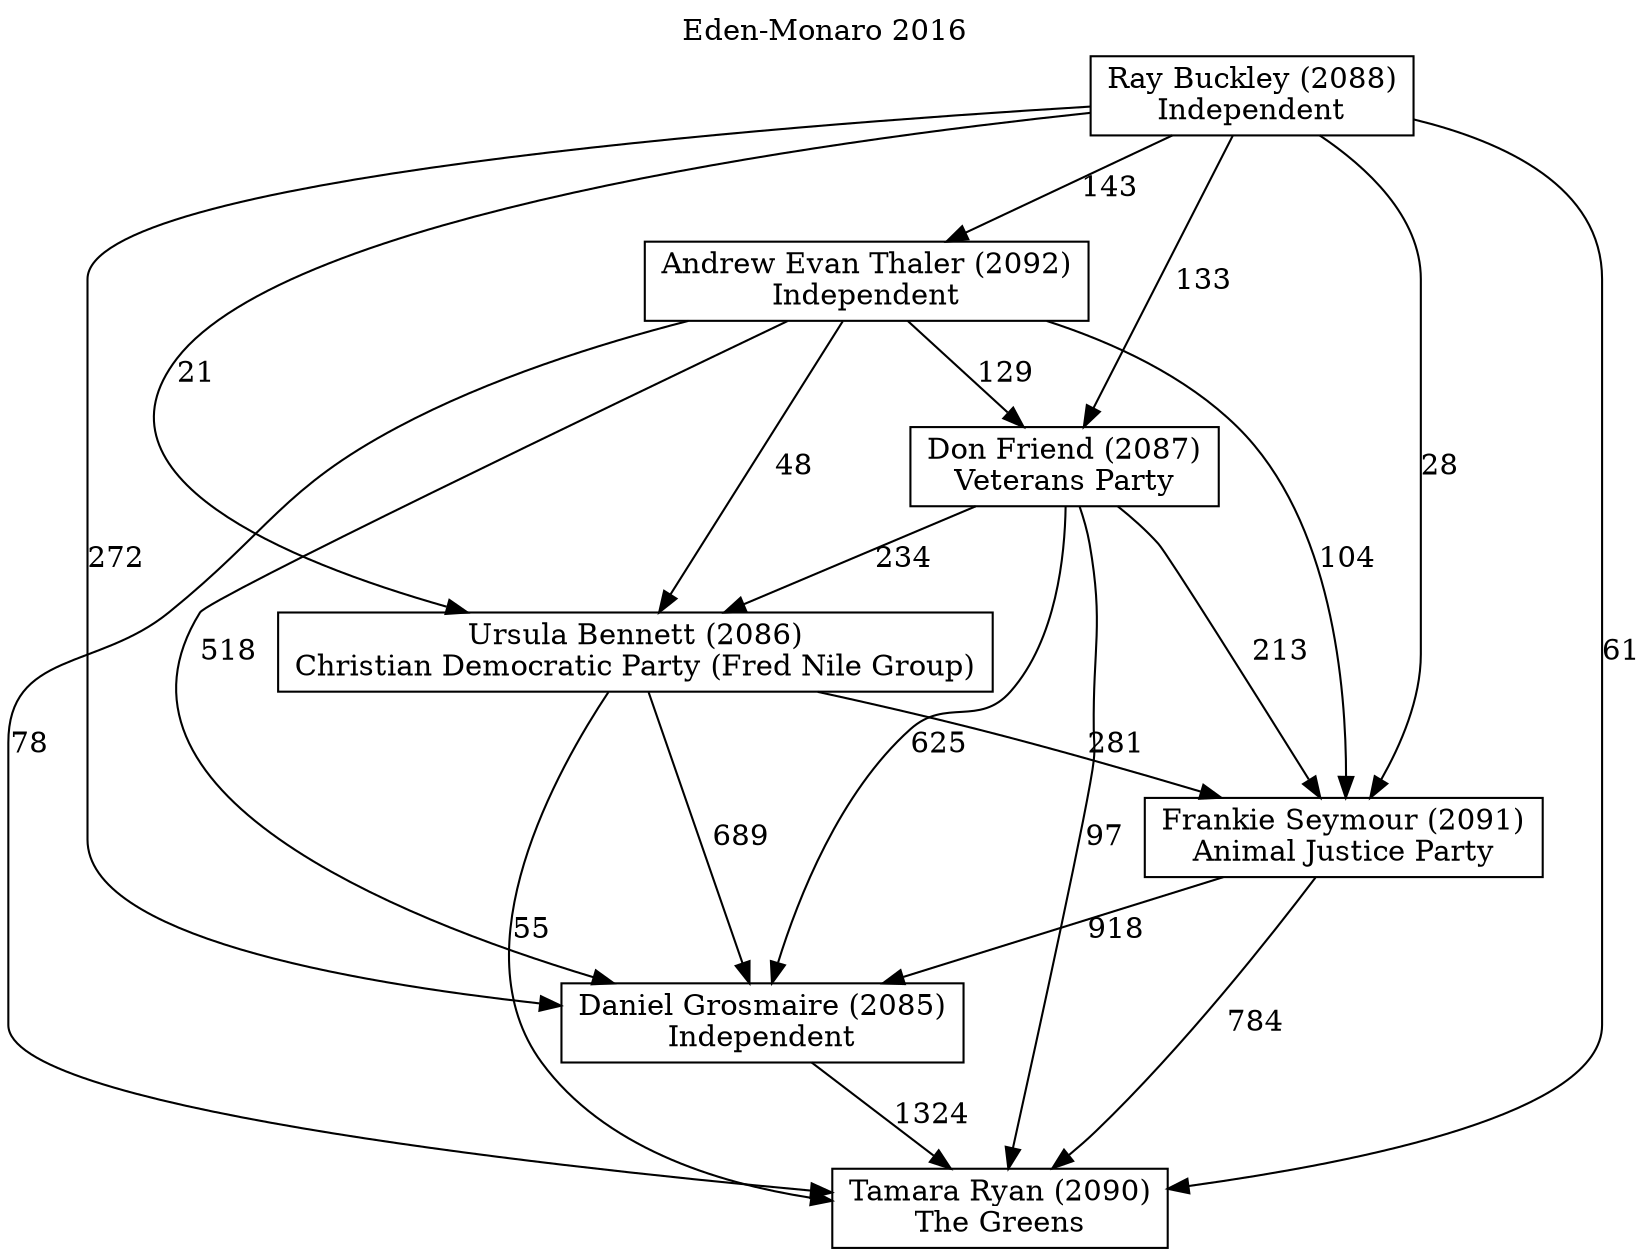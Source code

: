 // House preference flow
digraph "Tamara Ryan (2090)_Eden-Monaro_2016" {
	graph [label="Eden-Monaro 2016" labelloc=t mclimit=10]
	node [shape=box]
	"Frankie Seymour (2091)" [label="Frankie Seymour (2091)
Animal Justice Party"]
	"Ray Buckley (2088)" [label="Ray Buckley (2088)
Independent"]
	"Ursula Bennett (2086)" [label="Ursula Bennett (2086)
Christian Democratic Party (Fred Nile Group)"]
	"Don Friend (2087)" [label="Don Friend (2087)
Veterans Party"]
	"Andrew Evan Thaler (2092)" [label="Andrew Evan Thaler (2092)
Independent"]
	"Tamara Ryan (2090)" [label="Tamara Ryan (2090)
The Greens"]
	"Daniel Grosmaire (2085)" [label="Daniel Grosmaire (2085)
Independent"]
	"Andrew Evan Thaler (2092)" -> "Tamara Ryan (2090)" [label=78]
	"Daniel Grosmaire (2085)" -> "Tamara Ryan (2090)" [label=1324]
	"Frankie Seymour (2091)" -> "Tamara Ryan (2090)" [label=784]
	"Don Friend (2087)" -> "Tamara Ryan (2090)" [label=97]
	"Ursula Bennett (2086)" -> "Frankie Seymour (2091)" [label=281]
	"Don Friend (2087)" -> "Daniel Grosmaire (2085)" [label=625]
	"Ray Buckley (2088)" -> "Andrew Evan Thaler (2092)" [label=143]
	"Ursula Bennett (2086)" -> "Daniel Grosmaire (2085)" [label=689]
	"Andrew Evan Thaler (2092)" -> "Daniel Grosmaire (2085)" [label=518]
	"Ursula Bennett (2086)" -> "Tamara Ryan (2090)" [label=55]
	"Frankie Seymour (2091)" -> "Daniel Grosmaire (2085)" [label=918]
	"Ray Buckley (2088)" -> "Daniel Grosmaire (2085)" [label=272]
	"Andrew Evan Thaler (2092)" -> "Frankie Seymour (2091)" [label=104]
	"Don Friend (2087)" -> "Ursula Bennett (2086)" [label=234]
	"Andrew Evan Thaler (2092)" -> "Don Friend (2087)" [label=129]
	"Ray Buckley (2088)" -> "Ursula Bennett (2086)" [label=21]
	"Ray Buckley (2088)" -> "Don Friend (2087)" [label=133]
	"Andrew Evan Thaler (2092)" -> "Ursula Bennett (2086)" [label=48]
	"Ray Buckley (2088)" -> "Tamara Ryan (2090)" [label=61]
	"Don Friend (2087)" -> "Frankie Seymour (2091)" [label=213]
	"Ray Buckley (2088)" -> "Frankie Seymour (2091)" [label=28]
}
